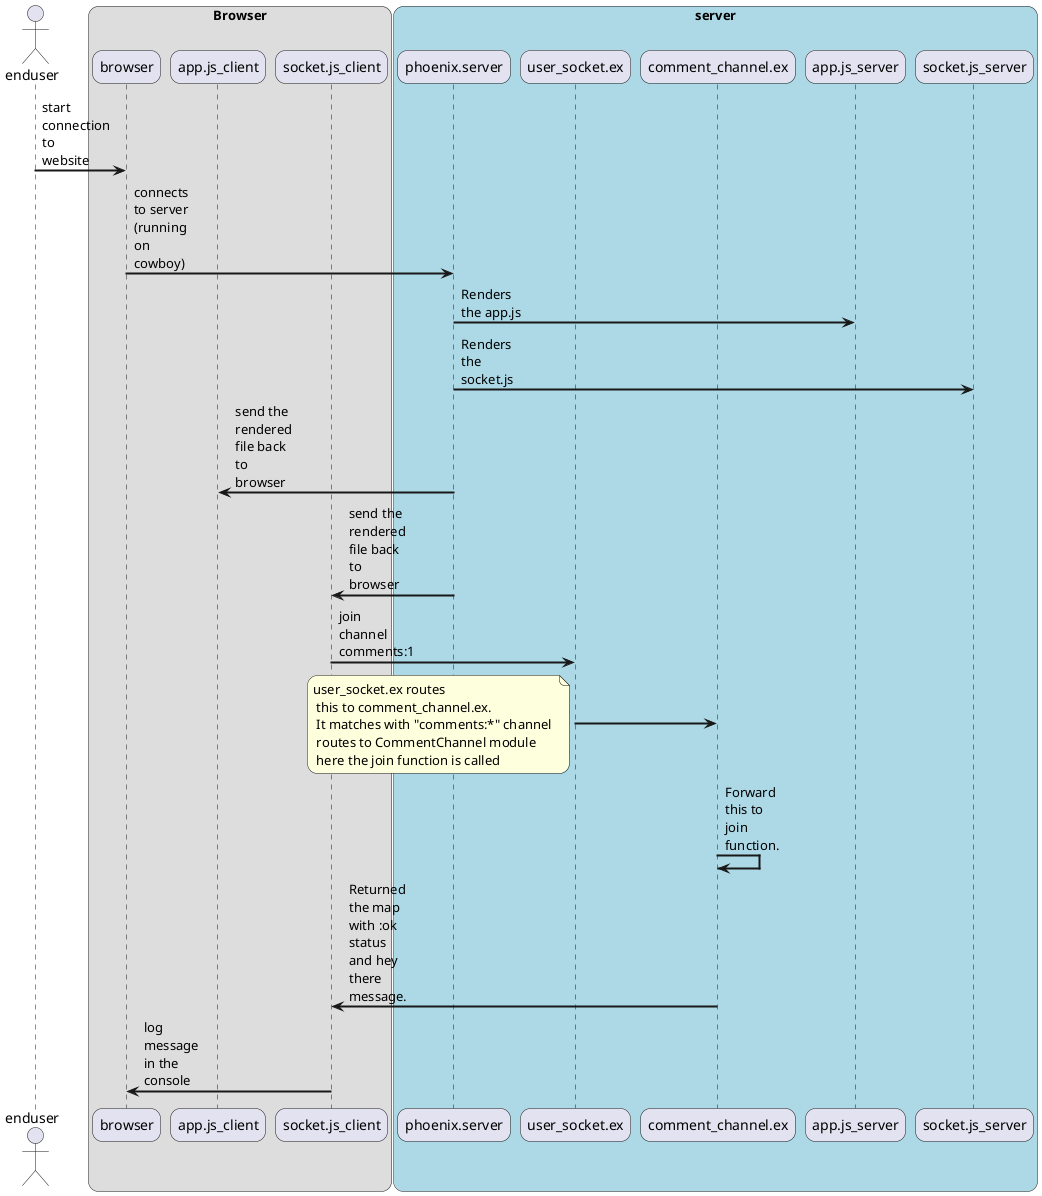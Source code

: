 
@startuml


skinparam sequenceArrowThickness 2
skinparam roundcorner 20
skinparam maxmessagesize 60

' List client service components/participants here

actor enduser

box "Browser"
participant browser
participant app.js_client
participant socket.js_client
end box


box "server" #LightBlue
participant phoenix.server
participant user_socket.ex
participant comment_channel.ex
participant app.js_server
participant socket.js_server
end box

enduser -> browser : start connection to website
browser -> phoenix.server : connects to server (running on cowboy)
phoenix.server -> app.js_server : Renders the app.js
phoenix.server -> socket.js_server : Renders the socket.js
phoenix.server -> app.js_client : send the rendered file back to browser
phoenix.server -> socket.js_client : send the rendered file back to browser
socket.js_client -> user_socket.ex : join channel comments:1
user_socket.ex -> comment_channel.ex 
note left : user_socket.ex routes \n this to comment_channel.ex.\n It matches with "comments:*" channel \n routes to CommentChannel module \n here the join function is called
comment_channel.ex -> comment_channel.ex : Forward this to join function.
comment_channel.ex -> socket.js_client : Returned the map with :ok status and hey there message.
socket.js_client -> browser : log message in the console



@enduml
